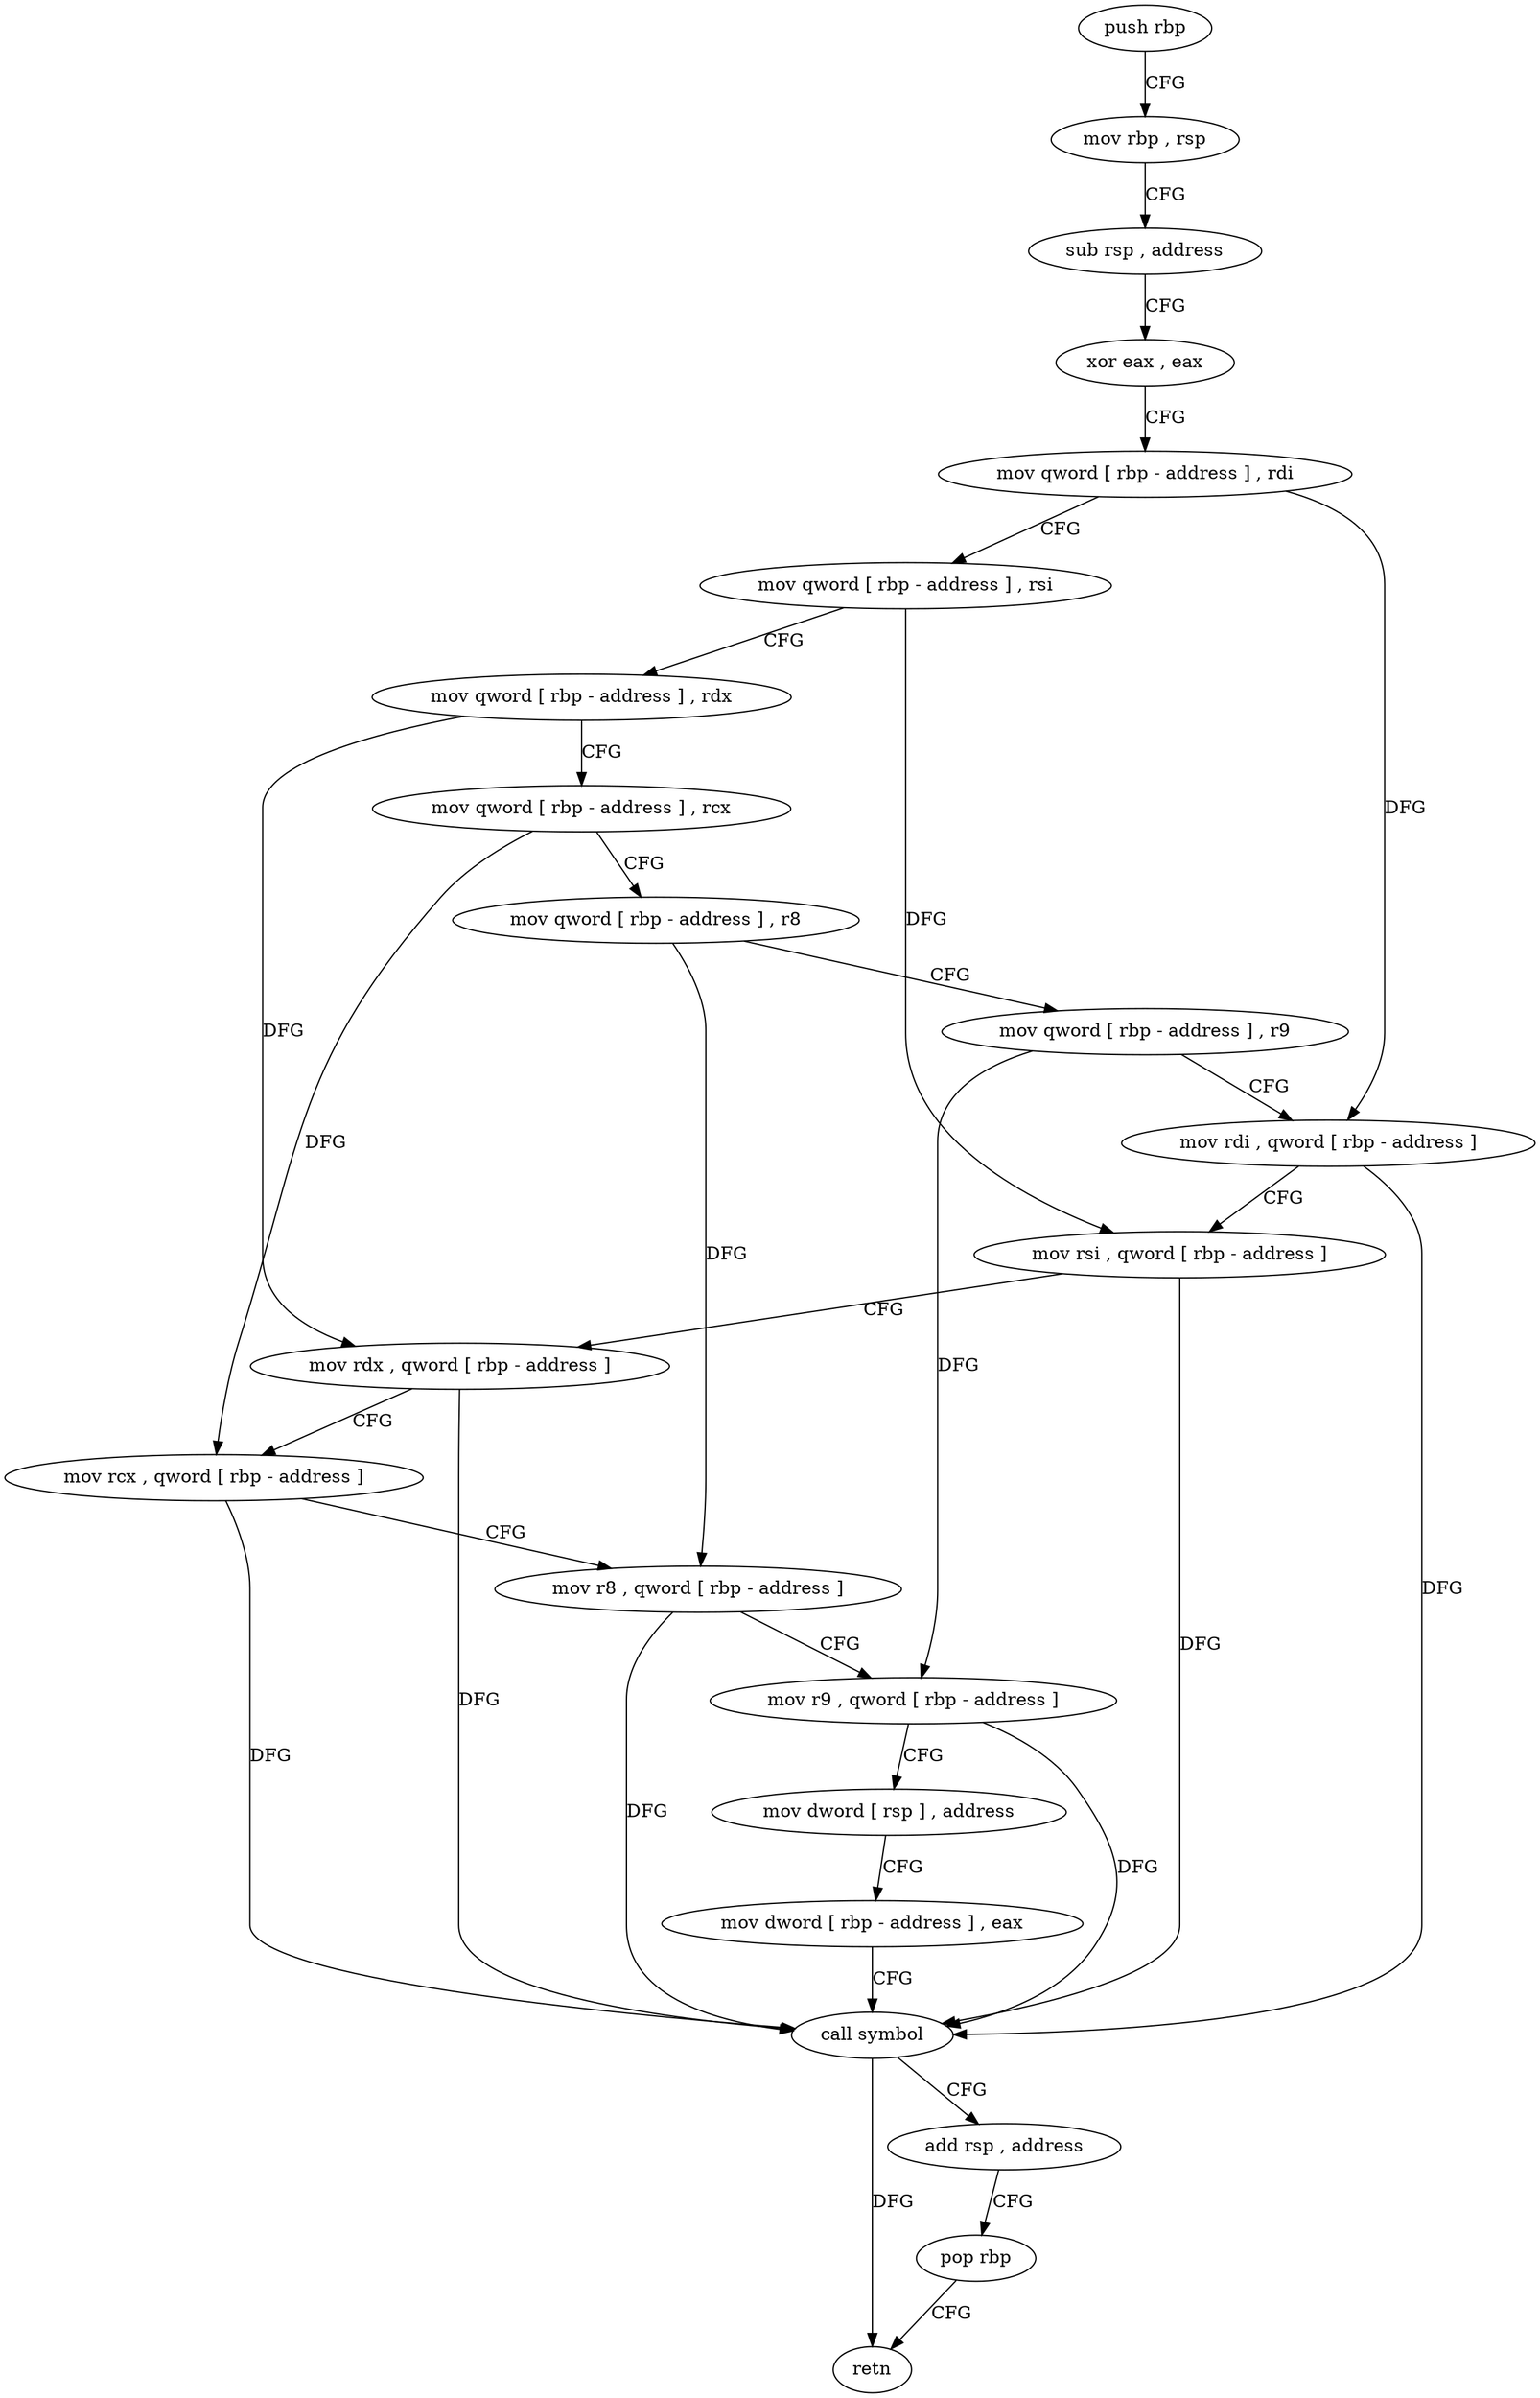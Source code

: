 digraph "func" {
"366416" [label = "push rbp" ]
"366417" [label = "mov rbp , rsp" ]
"366420" [label = "sub rsp , address" ]
"366424" [label = "xor eax , eax" ]
"366426" [label = "mov qword [ rbp - address ] , rdi" ]
"366430" [label = "mov qword [ rbp - address ] , rsi" ]
"366434" [label = "mov qword [ rbp - address ] , rdx" ]
"366438" [label = "mov qword [ rbp - address ] , rcx" ]
"366442" [label = "mov qword [ rbp - address ] , r8" ]
"366446" [label = "mov qword [ rbp - address ] , r9" ]
"366450" [label = "mov rdi , qword [ rbp - address ]" ]
"366454" [label = "mov rsi , qword [ rbp - address ]" ]
"366458" [label = "mov rdx , qword [ rbp - address ]" ]
"366462" [label = "mov rcx , qword [ rbp - address ]" ]
"366466" [label = "mov r8 , qword [ rbp - address ]" ]
"366470" [label = "mov r9 , qword [ rbp - address ]" ]
"366474" [label = "mov dword [ rsp ] , address" ]
"366481" [label = "mov dword [ rbp - address ] , eax" ]
"366484" [label = "call symbol" ]
"366489" [label = "add rsp , address" ]
"366493" [label = "pop rbp" ]
"366494" [label = "retn" ]
"366416" -> "366417" [ label = "CFG" ]
"366417" -> "366420" [ label = "CFG" ]
"366420" -> "366424" [ label = "CFG" ]
"366424" -> "366426" [ label = "CFG" ]
"366426" -> "366430" [ label = "CFG" ]
"366426" -> "366450" [ label = "DFG" ]
"366430" -> "366434" [ label = "CFG" ]
"366430" -> "366454" [ label = "DFG" ]
"366434" -> "366438" [ label = "CFG" ]
"366434" -> "366458" [ label = "DFG" ]
"366438" -> "366442" [ label = "CFG" ]
"366438" -> "366462" [ label = "DFG" ]
"366442" -> "366446" [ label = "CFG" ]
"366442" -> "366466" [ label = "DFG" ]
"366446" -> "366450" [ label = "CFG" ]
"366446" -> "366470" [ label = "DFG" ]
"366450" -> "366454" [ label = "CFG" ]
"366450" -> "366484" [ label = "DFG" ]
"366454" -> "366458" [ label = "CFG" ]
"366454" -> "366484" [ label = "DFG" ]
"366458" -> "366462" [ label = "CFG" ]
"366458" -> "366484" [ label = "DFG" ]
"366462" -> "366466" [ label = "CFG" ]
"366462" -> "366484" [ label = "DFG" ]
"366466" -> "366470" [ label = "CFG" ]
"366466" -> "366484" [ label = "DFG" ]
"366470" -> "366474" [ label = "CFG" ]
"366470" -> "366484" [ label = "DFG" ]
"366474" -> "366481" [ label = "CFG" ]
"366481" -> "366484" [ label = "CFG" ]
"366484" -> "366489" [ label = "CFG" ]
"366484" -> "366494" [ label = "DFG" ]
"366489" -> "366493" [ label = "CFG" ]
"366493" -> "366494" [ label = "CFG" ]
}
